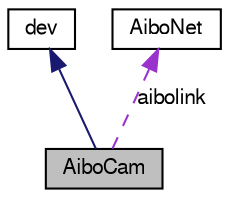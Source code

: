 digraph G
{
  edge [fontname="FreeSans",fontsize="10",labelfontname="FreeSans",labelfontsize="10"];
  node [fontname="FreeSans",fontsize="10",shape=record];
  Node1 [label="AiboCam",height=0.2,width=0.4,color="black", fillcolor="grey75", style="filled" fontcolor="black"];
  Node2 -> Node1 [dir=back,color="midnightblue",fontsize="10",style="solid",fontname="FreeSans"];
  Node2 [label="dev",height=0.2,width=0.4,color="black", fillcolor="white", style="filled",URL="$classdev.html",tooltip="This class just wraps the image used by AiboCam."];
  Node3 -> Node1 [dir=back,color="darkorchid3",fontsize="10",style="dashed",label="aibolink",fontname="FreeSans"];
  Node3 [label="AiboNet",height=0.2,width=0.4,color="black", fillcolor="white", style="filled",URL="$classAiboNet.html",tooltip="Class responsible for low level network communications."];
}

